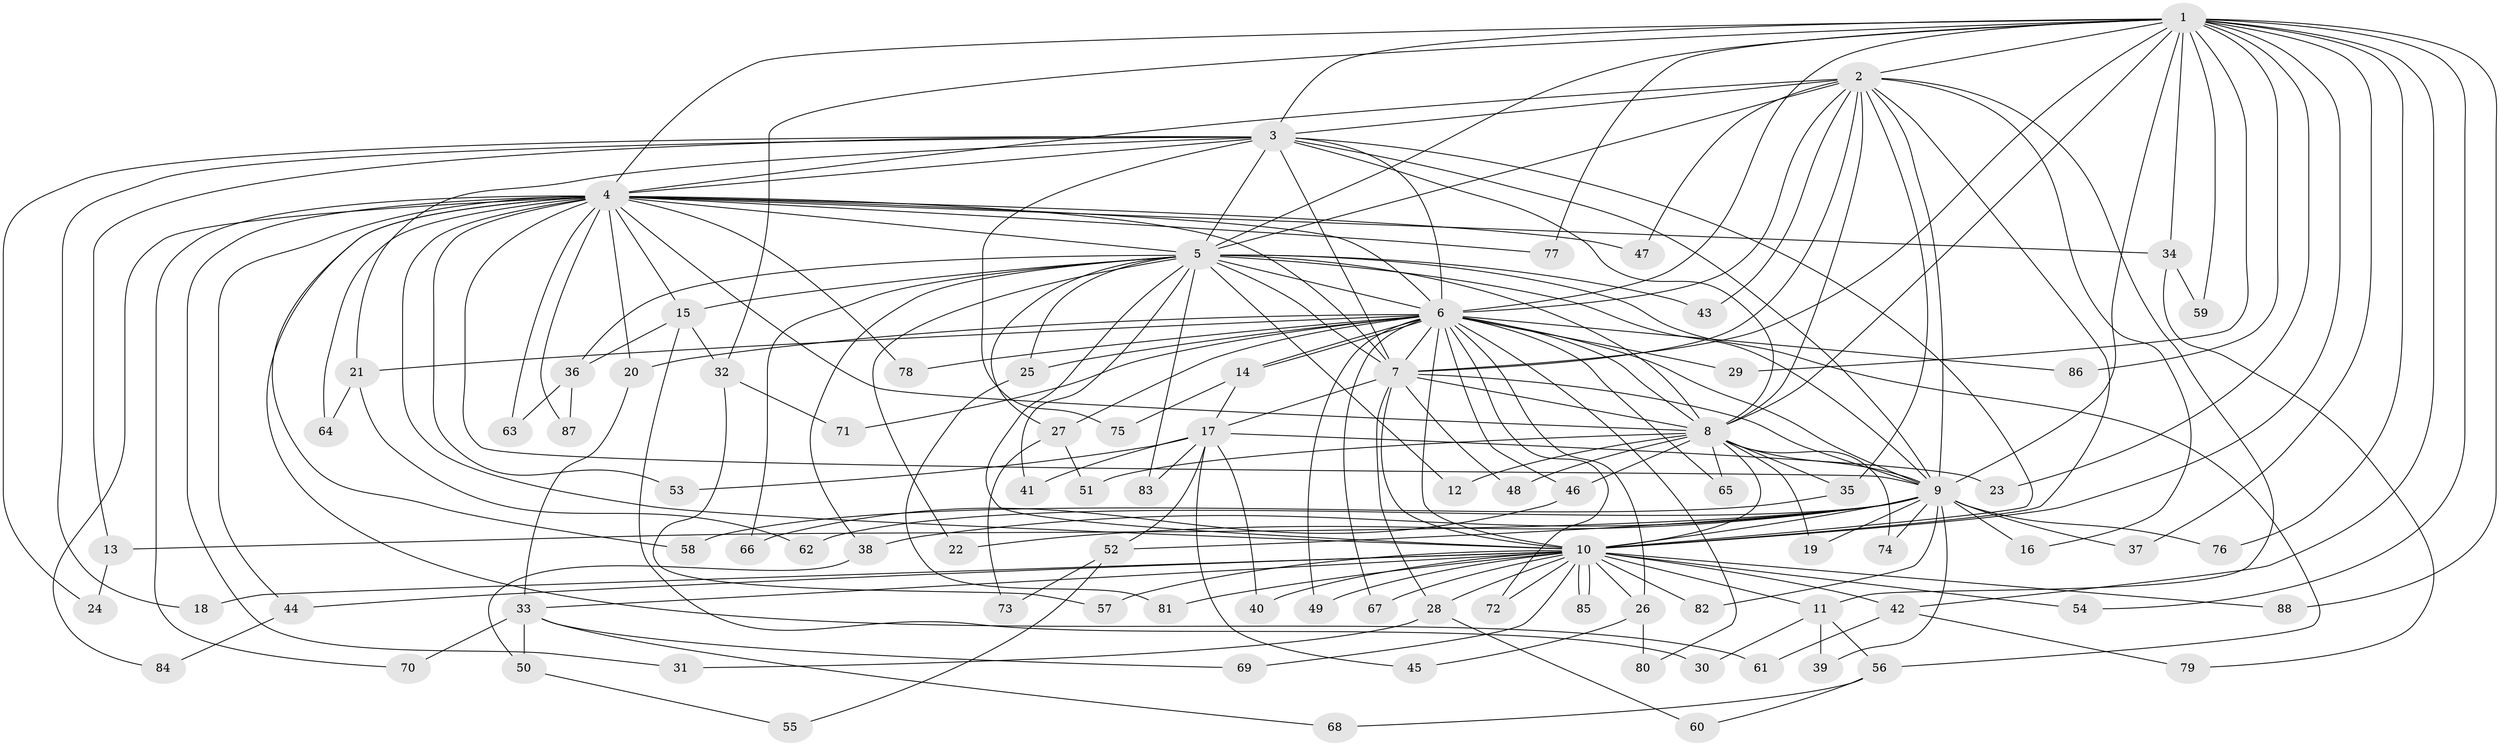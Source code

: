 // coarse degree distribution, {8: 0.038461538461538464, 19: 0.038461538461538464, 10: 0.038461538461538464, 18: 0.038461538461538464, 12: 0.038461538461538464, 7: 0.07692307692307693, 4: 0.19230769230769232, 2: 0.19230769230769232, 3: 0.19230769230769232, 1: 0.11538461538461539, 5: 0.038461538461538464}
// Generated by graph-tools (version 1.1) at 2025/17/03/04/25 18:17:40]
// undirected, 88 vertices, 201 edges
graph export_dot {
graph [start="1"]
  node [color=gray90,style=filled];
  1;
  2;
  3;
  4;
  5;
  6;
  7;
  8;
  9;
  10;
  11;
  12;
  13;
  14;
  15;
  16;
  17;
  18;
  19;
  20;
  21;
  22;
  23;
  24;
  25;
  26;
  27;
  28;
  29;
  30;
  31;
  32;
  33;
  34;
  35;
  36;
  37;
  38;
  39;
  40;
  41;
  42;
  43;
  44;
  45;
  46;
  47;
  48;
  49;
  50;
  51;
  52;
  53;
  54;
  55;
  56;
  57;
  58;
  59;
  60;
  61;
  62;
  63;
  64;
  65;
  66;
  67;
  68;
  69;
  70;
  71;
  72;
  73;
  74;
  75;
  76;
  77;
  78;
  79;
  80;
  81;
  82;
  83;
  84;
  85;
  86;
  87;
  88;
  1 -- 2;
  1 -- 3;
  1 -- 4;
  1 -- 5;
  1 -- 6;
  1 -- 7;
  1 -- 8;
  1 -- 9;
  1 -- 10;
  1 -- 23;
  1 -- 29;
  1 -- 32;
  1 -- 34;
  1 -- 37;
  1 -- 42;
  1 -- 54;
  1 -- 59;
  1 -- 76;
  1 -- 77;
  1 -- 86;
  1 -- 88;
  2 -- 3;
  2 -- 4;
  2 -- 5;
  2 -- 6;
  2 -- 7;
  2 -- 8;
  2 -- 9;
  2 -- 10;
  2 -- 11;
  2 -- 16;
  2 -- 35;
  2 -- 43;
  2 -- 47;
  3 -- 4;
  3 -- 5;
  3 -- 6;
  3 -- 7;
  3 -- 8;
  3 -- 9;
  3 -- 10;
  3 -- 13;
  3 -- 18;
  3 -- 21;
  3 -- 24;
  3 -- 75;
  4 -- 5;
  4 -- 6;
  4 -- 7;
  4 -- 8;
  4 -- 9;
  4 -- 10;
  4 -- 15;
  4 -- 20;
  4 -- 31;
  4 -- 34;
  4 -- 44;
  4 -- 47;
  4 -- 53;
  4 -- 58;
  4 -- 61;
  4 -- 63;
  4 -- 64;
  4 -- 70;
  4 -- 77;
  4 -- 78;
  4 -- 84;
  4 -- 87;
  5 -- 6;
  5 -- 7;
  5 -- 8;
  5 -- 9;
  5 -- 10;
  5 -- 12;
  5 -- 15;
  5 -- 22;
  5 -- 25;
  5 -- 27;
  5 -- 36;
  5 -- 38;
  5 -- 41;
  5 -- 43;
  5 -- 56;
  5 -- 66;
  5 -- 83;
  6 -- 7;
  6 -- 8;
  6 -- 9;
  6 -- 10;
  6 -- 14;
  6 -- 14;
  6 -- 20;
  6 -- 21;
  6 -- 25;
  6 -- 26;
  6 -- 27;
  6 -- 29;
  6 -- 46;
  6 -- 49;
  6 -- 65;
  6 -- 67;
  6 -- 71;
  6 -- 72;
  6 -- 78;
  6 -- 80;
  6 -- 86;
  7 -- 8;
  7 -- 9;
  7 -- 10;
  7 -- 17;
  7 -- 28;
  7 -- 48;
  8 -- 9;
  8 -- 10;
  8 -- 12;
  8 -- 19;
  8 -- 35;
  8 -- 46;
  8 -- 48;
  8 -- 51;
  8 -- 65;
  8 -- 74;
  9 -- 10;
  9 -- 13;
  9 -- 16;
  9 -- 19;
  9 -- 22;
  9 -- 37;
  9 -- 38;
  9 -- 39;
  9 -- 52;
  9 -- 62;
  9 -- 74;
  9 -- 76;
  9 -- 82;
  10 -- 11;
  10 -- 18;
  10 -- 26;
  10 -- 28;
  10 -- 33;
  10 -- 40;
  10 -- 42;
  10 -- 44;
  10 -- 49;
  10 -- 54;
  10 -- 57;
  10 -- 67;
  10 -- 69;
  10 -- 72;
  10 -- 81;
  10 -- 82;
  10 -- 85;
  10 -- 85;
  10 -- 88;
  11 -- 30;
  11 -- 39;
  11 -- 56;
  13 -- 24;
  14 -- 17;
  14 -- 75;
  15 -- 30;
  15 -- 32;
  15 -- 36;
  17 -- 23;
  17 -- 40;
  17 -- 41;
  17 -- 45;
  17 -- 52;
  17 -- 53;
  17 -- 83;
  20 -- 33;
  21 -- 62;
  21 -- 64;
  25 -- 81;
  26 -- 45;
  26 -- 80;
  27 -- 51;
  27 -- 73;
  28 -- 31;
  28 -- 60;
  32 -- 57;
  32 -- 71;
  33 -- 50;
  33 -- 68;
  33 -- 69;
  33 -- 70;
  34 -- 59;
  34 -- 79;
  35 -- 58;
  36 -- 63;
  36 -- 87;
  38 -- 50;
  42 -- 61;
  42 -- 79;
  44 -- 84;
  46 -- 66;
  50 -- 55;
  52 -- 55;
  52 -- 73;
  56 -- 60;
  56 -- 68;
}
